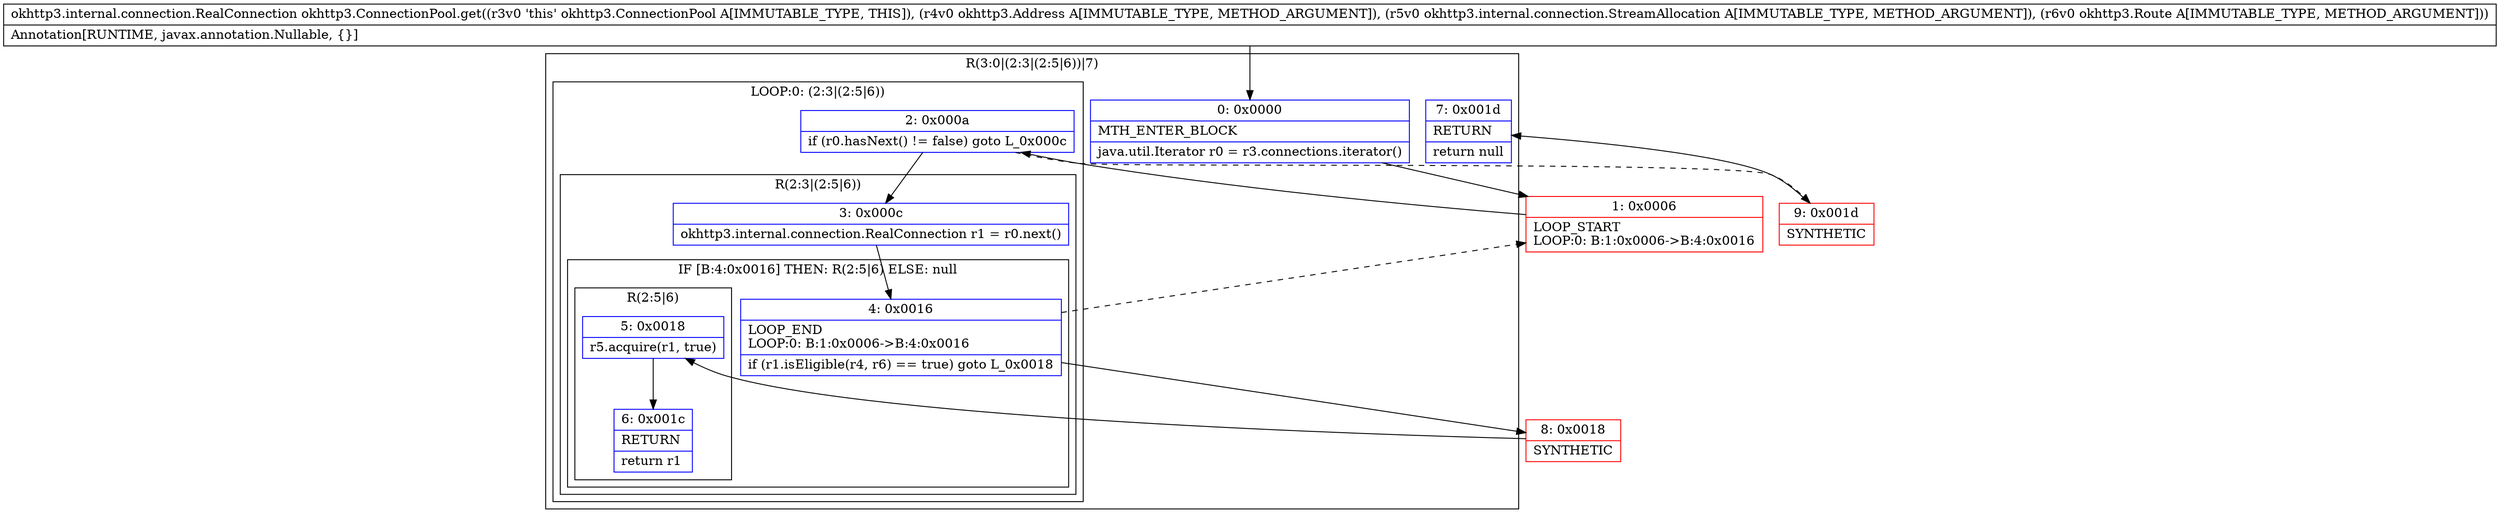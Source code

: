 digraph "CFG forokhttp3.ConnectionPool.get(Lokhttp3\/Address;Lokhttp3\/internal\/connection\/StreamAllocation;Lokhttp3\/Route;)Lokhttp3\/internal\/connection\/RealConnection;" {
subgraph cluster_Region_1407625783 {
label = "R(3:0|(2:3|(2:5|6))|7)";
node [shape=record,color=blue];
Node_0 [shape=record,label="{0\:\ 0x0000|MTH_ENTER_BLOCK\l|java.util.Iterator r0 = r3.connections.iterator()\l}"];
subgraph cluster_LoopRegion_1009451170 {
label = "LOOP:0: (2:3|(2:5|6))";
node [shape=record,color=blue];
Node_2 [shape=record,label="{2\:\ 0x000a|if (r0.hasNext() != false) goto L_0x000c\l}"];
subgraph cluster_Region_1065614667 {
label = "R(2:3|(2:5|6))";
node [shape=record,color=blue];
Node_3 [shape=record,label="{3\:\ 0x000c|okhttp3.internal.connection.RealConnection r1 = r0.next()\l}"];
subgraph cluster_IfRegion_2070974576 {
label = "IF [B:4:0x0016] THEN: R(2:5|6) ELSE: null";
node [shape=record,color=blue];
Node_4 [shape=record,label="{4\:\ 0x0016|LOOP_END\lLOOP:0: B:1:0x0006\-\>B:4:0x0016\l|if (r1.isEligible(r4, r6) == true) goto L_0x0018\l}"];
subgraph cluster_Region_488716859 {
label = "R(2:5|6)";
node [shape=record,color=blue];
Node_5 [shape=record,label="{5\:\ 0x0018|r5.acquire(r1, true)\l}"];
Node_6 [shape=record,label="{6\:\ 0x001c|RETURN\l|return r1\l}"];
}
}
}
}
Node_7 [shape=record,label="{7\:\ 0x001d|RETURN\l|return null\l}"];
}
Node_1 [shape=record,color=red,label="{1\:\ 0x0006|LOOP_START\lLOOP:0: B:1:0x0006\-\>B:4:0x0016\l}"];
Node_8 [shape=record,color=red,label="{8\:\ 0x0018|SYNTHETIC\l}"];
Node_9 [shape=record,color=red,label="{9\:\ 0x001d|SYNTHETIC\l}"];
MethodNode[shape=record,label="{okhttp3.internal.connection.RealConnection okhttp3.ConnectionPool.get((r3v0 'this' okhttp3.ConnectionPool A[IMMUTABLE_TYPE, THIS]), (r4v0 okhttp3.Address A[IMMUTABLE_TYPE, METHOD_ARGUMENT]), (r5v0 okhttp3.internal.connection.StreamAllocation A[IMMUTABLE_TYPE, METHOD_ARGUMENT]), (r6v0 okhttp3.Route A[IMMUTABLE_TYPE, METHOD_ARGUMENT]))  | Annotation[RUNTIME, javax.annotation.Nullable, \{\}]\l}"];
MethodNode -> Node_0;
Node_0 -> Node_1;
Node_2 -> Node_3;
Node_2 -> Node_9[style=dashed];
Node_3 -> Node_4;
Node_4 -> Node_1[style=dashed];
Node_4 -> Node_8;
Node_5 -> Node_6;
Node_1 -> Node_2;
Node_8 -> Node_5;
Node_9 -> Node_7;
}

